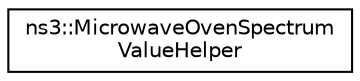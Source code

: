 digraph "Graphical Class Hierarchy"
{
 // LATEX_PDF_SIZE
  edge [fontname="Helvetica",fontsize="10",labelfontname="Helvetica",labelfontsize="10"];
  node [fontname="Helvetica",fontsize="10",shape=record];
  rankdir="LR";
  Node0 [label="ns3::MicrowaveOvenSpectrum\lValueHelper",height=0.2,width=0.4,color="black", fillcolor="white", style="filled",URL="$classns3_1_1_microwave_oven_spectrum_value_helper.html",tooltip="This class provides methods for the creation of SpectrumValue instances that mimic the Power Spectral..."];
}
